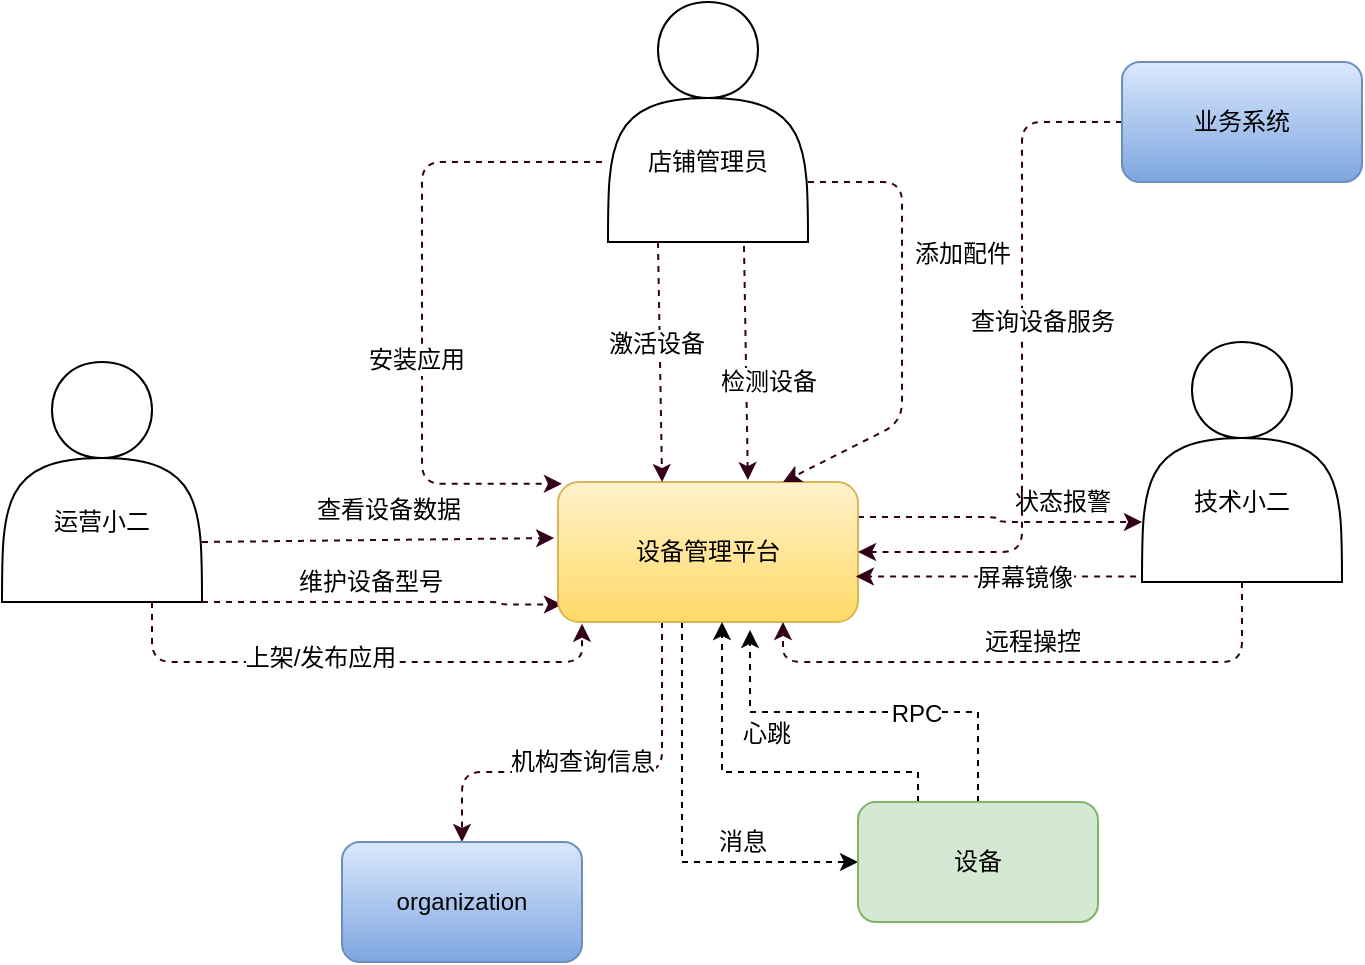 <mxfile version="10.6.7" type="github"><diagram id="Pk8DfSHBTOuFlrlrSv7I" name="Page-1"><mxGraphModel dx="1745" dy="576" grid="1" gridSize="10" guides="1" tooltips="1" connect="1" arrows="1" fold="1" page="1" pageScale="1" pageWidth="827" pageHeight="1169" math="0" shadow="0"><root><mxCell id="0"/><mxCell id="1" parent="0"/><mxCell id="JCadUdJd39hTih5Lgfbt-2" style="edgeStyle=orthogonalEdgeStyle;rounded=1;orthogonalLoop=1;jettySize=auto;html=1;exitX=0.75;exitY=1;exitDx=0;exitDy=0;entryX=0.08;entryY=1.013;entryDx=0;entryDy=0;entryPerimeter=0;dashed=1;strokeColor=#33001A;strokeWidth=1;" edge="1" parent="1" source="JCadUdJd39hTih5Lgfbt-6" target="JCadUdJd39hTih5Lgfbt-16"><mxGeometry relative="1" as="geometry"/></mxCell><mxCell id="JCadUdJd39hTih5Lgfbt-3" value="上架/发布应用" style="text;html=1;resizable=0;points=[];align=center;verticalAlign=middle;labelBackgroundColor=#ffffff;" vertex="1" connectable="0" parent="JCadUdJd39hTih5Lgfbt-2"><mxGeometry x="-0.139" y="2" relative="1" as="geometry"><mxPoint as="offset"/></mxGeometry></mxCell><mxCell id="JCadUdJd39hTih5Lgfbt-4" style="edgeStyle=orthogonalEdgeStyle;rounded=1;orthogonalLoop=1;jettySize=auto;html=1;entryX=0.013;entryY=0.875;entryDx=0;entryDy=0;entryPerimeter=0;dashed=1;strokeColor=#33001A;strokeWidth=1;" edge="1" parent="1" source="JCadUdJd39hTih5Lgfbt-6" target="JCadUdJd39hTih5Lgfbt-16"><mxGeometry relative="1" as="geometry"><Array as="points"><mxPoint x="140" y="730"/><mxPoint x="140" y="731"/></Array></mxGeometry></mxCell><mxCell id="JCadUdJd39hTih5Lgfbt-5" value="维护设备型号" style="text;html=1;resizable=0;points=[];align=center;verticalAlign=middle;labelBackgroundColor=#ffffff;" vertex="1" connectable="0" parent="JCadUdJd39hTih5Lgfbt-4"><mxGeometry x="0.137" y="-2" relative="1" as="geometry"><mxPoint x="-19" y="-12" as="offset"/></mxGeometry></mxCell><mxCell id="JCadUdJd39hTih5Lgfbt-6" value="" style="shape=actor;whiteSpace=wrap;html=1;" vertex="1" parent="1"><mxGeometry x="-110" y="610" width="100" height="120" as="geometry"/></mxCell><mxCell id="JCadUdJd39hTih5Lgfbt-7" value="" style="shape=actor;whiteSpace=wrap;html=1;" vertex="1" parent="1"><mxGeometry x="193" y="430" width="100" height="120" as="geometry"/></mxCell><mxCell id="JCadUdJd39hTih5Lgfbt-8" value="运营小二" style="text;html=1;strokeColor=none;fillColor=none;align=center;verticalAlign=middle;whiteSpace=wrap;rounded=0;" vertex="1" parent="1"><mxGeometry x="-85" y="680" width="50" height="20" as="geometry"/></mxCell><mxCell id="JCadUdJd39hTih5Lgfbt-9" style="edgeStyle=orthogonalEdgeStyle;rounded=1;orthogonalLoop=1;jettySize=auto;html=1;entryX=0.013;entryY=0.013;entryDx=0;entryDy=0;dashed=1;strokeColor=#33001A;strokeWidth=1;entryPerimeter=0;" edge="1" parent="1" target="JCadUdJd39hTih5Lgfbt-16"><mxGeometry relative="1" as="geometry"><mxPoint x="190" y="510" as="sourcePoint"/><Array as="points"><mxPoint x="100" y="510"/><mxPoint x="100" y="671"/></Array></mxGeometry></mxCell><mxCell id="JCadUdJd39hTih5Lgfbt-10" value="安装应用" style="text;html=1;resizable=0;points=[];align=center;verticalAlign=middle;labelBackgroundColor=#ffffff;" vertex="1" connectable="0" parent="JCadUdJd39hTih5Lgfbt-9"><mxGeometry x="0.179" y="-3" relative="1" as="geometry"><mxPoint as="offset"/></mxGeometry></mxCell><mxCell id="JCadUdJd39hTih5Lgfbt-11" value="店铺管理员" style="text;html=1;strokeColor=none;fillColor=none;align=center;verticalAlign=middle;whiteSpace=wrap;rounded=0;" vertex="1" parent="1"><mxGeometry x="208" y="500" width="70" height="20" as="geometry"/></mxCell><mxCell id="JCadUdJd39hTih5Lgfbt-12" style="edgeStyle=orthogonalEdgeStyle;rounded=1;orthogonalLoop=1;jettySize=auto;html=1;entryX=0;entryY=0.75;entryDx=0;entryDy=0;dashed=1;strokeColor=#33001A;strokeWidth=1;exitX=1;exitY=0.25;exitDx=0;exitDy=0;" edge="1" parent="1" source="JCadUdJd39hTih5Lgfbt-16" target="JCadUdJd39hTih5Lgfbt-21"><mxGeometry relative="1" as="geometry"/></mxCell><mxCell id="JCadUdJd39hTih5Lgfbt-13" value="状态报警" style="text;html=1;resizable=0;points=[];align=center;verticalAlign=middle;labelBackgroundColor=#ffffff;" vertex="1" connectable="0" parent="JCadUdJd39hTih5Lgfbt-12"><mxGeometry x="0.296" y="1" relative="1" as="geometry"><mxPoint x="11" y="-9" as="offset"/></mxGeometry></mxCell><mxCell id="JCadUdJd39hTih5Lgfbt-14" style="edgeStyle=orthogonalEdgeStyle;rounded=1;orthogonalLoop=1;jettySize=auto;html=1;dashed=1;strokeColor=#33001A;strokeWidth=1;" edge="1" parent="1" source="JCadUdJd39hTih5Lgfbt-16" target="JCadUdJd39hTih5Lgfbt-31"><mxGeometry relative="1" as="geometry"><Array as="points"><mxPoint x="220" y="815"/><mxPoint x="120" y="815"/></Array></mxGeometry></mxCell><mxCell id="JCadUdJd39hTih5Lgfbt-15" value="机构查询信息" style="text;html=1;resizable=0;points=[];align=center;verticalAlign=middle;labelBackgroundColor=#ffffff;" vertex="1" connectable="0" parent="JCadUdJd39hTih5Lgfbt-14"><mxGeometry x="0.017" y="3" relative="1" as="geometry"><mxPoint x="-8" y="-8" as="offset"/></mxGeometry></mxCell><mxCell id="JCadUdJd39hTih5Lgfbt-46" style="edgeStyle=orthogonalEdgeStyle;rounded=0;orthogonalLoop=1;jettySize=auto;html=1;dashed=1;" edge="1" parent="1" source="JCadUdJd39hTih5Lgfbt-16" target="JCadUdJd39hTih5Lgfbt-42"><mxGeometry relative="1" as="geometry"><Array as="points"><mxPoint x="230" y="860"/><mxPoint x="410" y="860"/></Array></mxGeometry></mxCell><mxCell id="JCadUdJd39hTih5Lgfbt-47" value="消息" style="text;html=1;resizable=0;points=[];align=center;verticalAlign=middle;labelBackgroundColor=#ffffff;" vertex="1" connectable="0" parent="JCadUdJd39hTih5Lgfbt-46"><mxGeometry x="0.481" y="-2" relative="1" as="geometry"><mxPoint x="-4" y="-12" as="offset"/></mxGeometry></mxCell><mxCell id="JCadUdJd39hTih5Lgfbt-16" value="设备管理平台" style="rounded=1;whiteSpace=wrap;html=1;gradientColor=#ffd966;fillColor=#fff2cc;strokeColor=#d6b656;" vertex="1" parent="1"><mxGeometry x="168" y="670" width="150" height="70" as="geometry"/></mxCell><mxCell id="JCadUdJd39hTih5Lgfbt-17" style="edgeStyle=orthogonalEdgeStyle;rounded=1;orthogonalLoop=1;jettySize=auto;html=1;exitX=0.5;exitY=1;exitDx=0;exitDy=0;entryX=0.75;entryY=1;entryDx=0;entryDy=0;dashed=1;strokeColor=#33001A;strokeWidth=1;" edge="1" parent="1" source="JCadUdJd39hTih5Lgfbt-21" target="JCadUdJd39hTih5Lgfbt-16"><mxGeometry relative="1" as="geometry"/></mxCell><mxCell id="JCadUdJd39hTih5Lgfbt-18" value="远程操控" style="text;html=1;resizable=0;points=[];align=center;verticalAlign=middle;labelBackgroundColor=#ffffff;" vertex="1" connectable="0" parent="JCadUdJd39hTih5Lgfbt-17"><mxGeometry x="-0.084" y="-1" relative="1" as="geometry"><mxPoint x="-13" y="-9" as="offset"/></mxGeometry></mxCell><mxCell id="JCadUdJd39hTih5Lgfbt-19" style="edgeStyle=orthogonalEdgeStyle;rounded=1;orthogonalLoop=1;jettySize=auto;html=1;exitX=0.5;exitY=1;exitDx=0;exitDy=0;entryX=0.993;entryY=0.675;entryDx=0;entryDy=0;entryPerimeter=0;dashed=1;strokeColor=#33001A;strokeWidth=1;" edge="1" parent="1" source="JCadUdJd39hTih5Lgfbt-21" target="JCadUdJd39hTih5Lgfbt-16"><mxGeometry relative="1" as="geometry"><Array as="points"><mxPoint x="480" y="720"/><mxPoint x="480" y="717"/></Array></mxGeometry></mxCell><mxCell id="JCadUdJd39hTih5Lgfbt-20" value="屏幕镜像" style="text;html=1;resizable=0;points=[];align=center;verticalAlign=middle;labelBackgroundColor=#ffffff;" vertex="1" connectable="0" parent="JCadUdJd39hTih5Lgfbt-19"><mxGeometry x="0.137" relative="1" as="geometry"><mxPoint as="offset"/></mxGeometry></mxCell><mxCell id="JCadUdJd39hTih5Lgfbt-21" value="" style="shape=actor;whiteSpace=wrap;html=1;" vertex="1" parent="1"><mxGeometry x="460" y="600" width="100" height="120" as="geometry"/></mxCell><mxCell id="JCadUdJd39hTih5Lgfbt-22" value="技术小二" style="text;html=1;strokeColor=none;fillColor=none;align=center;verticalAlign=middle;whiteSpace=wrap;rounded=0;" vertex="1" parent="1"><mxGeometry x="475" y="670" width="70" height="20" as="geometry"/></mxCell><mxCell id="JCadUdJd39hTih5Lgfbt-23" value="" style="endArrow=classic;html=1;dashed=1;strokeColor=#33001A;strokeWidth=1;exitX=1;exitY=0.75;exitDx=0;exitDy=0;entryX=-0.013;entryY=0.4;entryDx=0;entryDy=0;entryPerimeter=0;" edge="1" parent="1" source="JCadUdJd39hTih5Lgfbt-6" target="JCadUdJd39hTih5Lgfbt-16"><mxGeometry width="50" height="50" relative="1" as="geometry"><mxPoint x="-80" y="820" as="sourcePoint"/><mxPoint x="-30" y="770" as="targetPoint"/></mxGeometry></mxCell><mxCell id="JCadUdJd39hTih5Lgfbt-24" value="查看设备数据" style="text;html=1;resizable=0;points=[];align=center;verticalAlign=middle;labelBackgroundColor=#ffffff;" vertex="1" connectable="0" parent="JCadUdJd39hTih5Lgfbt-23"><mxGeometry x="-0.112" y="1" relative="1" as="geometry"><mxPoint x="14.5" y="-14.5" as="offset"/></mxGeometry></mxCell><mxCell id="JCadUdJd39hTih5Lgfbt-25" value="" style="endArrow=classic;html=1;dashed=1;strokeColor=#33001A;strokeWidth=1;exitX=0.25;exitY=1;exitDx=0;exitDy=0;entryX=0.347;entryY=0;entryDx=0;entryDy=0;entryPerimeter=0;" edge="1" parent="1" source="JCadUdJd39hTih5Lgfbt-7" target="JCadUdJd39hTih5Lgfbt-16"><mxGeometry width="50" height="50" relative="1" as="geometry"><mxPoint x="-80" y="820" as="sourcePoint"/><mxPoint x="-30" y="770" as="targetPoint"/><Array as="points"/></mxGeometry></mxCell><mxCell id="JCadUdJd39hTih5Lgfbt-26" value="激活设备" style="text;html=1;resizable=0;points=[];align=center;verticalAlign=middle;labelBackgroundColor=#ffffff;" vertex="1" connectable="0" parent="JCadUdJd39hTih5Lgfbt-25"><mxGeometry x="-0.15" y="-2" relative="1" as="geometry"><mxPoint as="offset"/></mxGeometry></mxCell><mxCell id="JCadUdJd39hTih5Lgfbt-27" value="" style="endArrow=classic;html=1;dashed=1;strokeColor=#33001A;strokeWidth=1;exitX=1;exitY=0.75;exitDx=0;exitDy=0;entryX=0.75;entryY=0;entryDx=0;entryDy=0;" edge="1" parent="1" source="JCadUdJd39hTih5Lgfbt-7" target="JCadUdJd39hTih5Lgfbt-16"><mxGeometry width="50" height="50" relative="1" as="geometry"><mxPoint x="-80" y="820" as="sourcePoint"/><mxPoint x="-30" y="770" as="targetPoint"/><Array as="points"><mxPoint x="340" y="520"/><mxPoint x="340" y="640"/></Array></mxGeometry></mxCell><mxCell id="JCadUdJd39hTih5Lgfbt-28" value="添加配件" style="text;html=1;resizable=0;points=[];align=center;verticalAlign=middle;labelBackgroundColor=#ffffff;" vertex="1" connectable="0" parent="JCadUdJd39hTih5Lgfbt-27"><mxGeometry x="-0.285" relative="1" as="geometry"><mxPoint x="29.5" y="-1" as="offset"/></mxGeometry></mxCell><mxCell id="JCadUdJd39hTih5Lgfbt-29" value="" style="endArrow=classic;html=1;dashed=1;strokeColor=#33001A;strokeWidth=1;exitX=0.68;exitY=1.017;exitDx=0;exitDy=0;entryX=0.633;entryY=-0.014;entryDx=0;entryDy=0;entryPerimeter=0;exitPerimeter=0;" edge="1" parent="1" source="JCadUdJd39hTih5Lgfbt-7" target="JCadUdJd39hTih5Lgfbt-16"><mxGeometry width="50" height="50" relative="1" as="geometry"><mxPoint x="-80" y="820" as="sourcePoint"/><mxPoint x="-30" y="770" as="targetPoint"/><Array as="points"/></mxGeometry></mxCell><mxCell id="JCadUdJd39hTih5Lgfbt-30" value="检测设备" style="text;html=1;resizable=0;points=[];align=center;verticalAlign=middle;labelBackgroundColor=#ffffff;" vertex="1" connectable="0" parent="JCadUdJd39hTih5Lgfbt-29"><mxGeometry x="-0.233" y="2" relative="1" as="geometry"><mxPoint x="9" y="23" as="offset"/></mxGeometry></mxCell><mxCell id="JCadUdJd39hTih5Lgfbt-31" value="&lt;span&gt;organization&lt;/span&gt;" style="rounded=1;whiteSpace=wrap;html=1;gradientColor=#7ea6e0;fillColor=#dae8fc;strokeColor=#6c8ebf;" vertex="1" parent="1"><mxGeometry x="60" y="850" width="120" height="60" as="geometry"/></mxCell><mxCell id="JCadUdJd39hTih5Lgfbt-38" style="edgeStyle=orthogonalEdgeStyle;rounded=1;orthogonalLoop=1;jettySize=auto;html=1;dashed=1;strokeColor=#33001A;strokeWidth=1;" edge="1" parent="1" source="JCadUdJd39hTih5Lgfbt-40" target="JCadUdJd39hTih5Lgfbt-16"><mxGeometry relative="1" as="geometry"><Array as="points"><mxPoint x="400" y="490"/><mxPoint x="400" y="705"/></Array></mxGeometry></mxCell><mxCell id="JCadUdJd39hTih5Lgfbt-39" value="查询设备服务" style="text;html=1;resizable=0;points=[];align=center;verticalAlign=middle;labelBackgroundColor=#ffffff;" vertex="1" connectable="0" parent="JCadUdJd39hTih5Lgfbt-38"><mxGeometry x="-0.736" y="-4" relative="1" as="geometry"><mxPoint x="6" y="104" as="offset"/></mxGeometry></mxCell><mxCell id="JCadUdJd39hTih5Lgfbt-40" value="业务系统" style="rounded=1;whiteSpace=wrap;html=1;gradientColor=#7ea6e0;fillColor=#dae8fc;strokeColor=#6c8ebf;" vertex="1" parent="1"><mxGeometry x="450" y="460" width="120" height="60" as="geometry"/></mxCell><mxCell id="JCadUdJd39hTih5Lgfbt-43" style="edgeStyle=orthogonalEdgeStyle;rounded=0;orthogonalLoop=1;jettySize=auto;html=1;dashed=1;exitX=0.25;exitY=0;exitDx=0;exitDy=0;" edge="1" parent="1" source="JCadUdJd39hTih5Lgfbt-42"><mxGeometry relative="1" as="geometry"><mxPoint x="250" y="740" as="targetPoint"/><Array as="points"><mxPoint x="348" y="815"/><mxPoint x="250" y="815"/></Array></mxGeometry></mxCell><mxCell id="JCadUdJd39hTih5Lgfbt-45" value="心跳" style="text;html=1;resizable=0;points=[];align=center;verticalAlign=middle;labelBackgroundColor=#ffffff;" vertex="1" connectable="0" parent="JCadUdJd39hTih5Lgfbt-43"><mxGeometry x="0.023" y="1" relative="1" as="geometry"><mxPoint x="5" y="-20" as="offset"/></mxGeometry></mxCell><mxCell id="JCadUdJd39hTih5Lgfbt-49" style="edgeStyle=orthogonalEdgeStyle;rounded=0;orthogonalLoop=1;jettySize=auto;html=1;entryX=0.64;entryY=1.057;entryDx=0;entryDy=0;entryPerimeter=0;dashed=1;" edge="1" parent="1" source="JCadUdJd39hTih5Lgfbt-42" target="JCadUdJd39hTih5Lgfbt-16"><mxGeometry relative="1" as="geometry"/></mxCell><mxCell id="JCadUdJd39hTih5Lgfbt-50" value="RPC" style="text;html=1;resizable=0;points=[];align=center;verticalAlign=middle;labelBackgroundColor=#ffffff;" vertex="1" connectable="0" parent="JCadUdJd39hTih5Lgfbt-49"><mxGeometry x="-0.24" y="1" relative="1" as="geometry"><mxPoint as="offset"/></mxGeometry></mxCell><mxCell id="JCadUdJd39hTih5Lgfbt-42" value="设备" style="rounded=1;whiteSpace=wrap;html=1;fillColor=#d5e8d4;strokeColor=#82b366;" vertex="1" parent="1"><mxGeometry x="318" y="830" width="120" height="60" as="geometry"/></mxCell></root></mxGraphModel></diagram></mxfile>